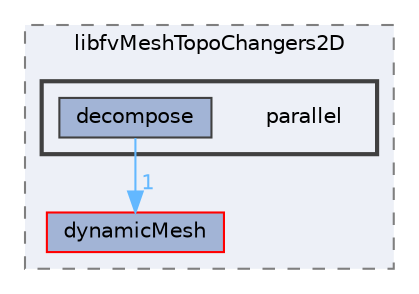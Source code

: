 digraph "libfvMeshTopoChangers/libfvMeshTopoChangers2D/parallel"
{
 // LATEX_PDF_SIZE
  bgcolor="transparent";
  edge [fontname=Helvetica,fontsize=10,labelfontname=Helvetica,labelfontsize=10];
  node [fontname=Helvetica,fontsize=10,shape=box,height=0.2,width=0.4];
  compound=true
  subgraph clusterdir_e70a7755e150c593f186c0e66e788d45 {
    graph [ bgcolor="#edf0f7", pencolor="grey50", label="libfvMeshTopoChangers2D", fontname=Helvetica,fontsize=10 style="filled,dashed", URL="dir_e70a7755e150c593f186c0e66e788d45.html",tooltip=""]
  dir_ecf1541ac8efda98a1627dfa66d804ed [label="dynamicMesh", fillcolor="#a2b4d6", color="red", style="filled", URL="dir_ecf1541ac8efda98a1627dfa66d804ed.html",tooltip=""];
  subgraph clusterdir_5ac58ad6b3acef8da942c7492818538b {
    graph [ bgcolor="#edf0f7", pencolor="grey25", label="", fontname=Helvetica,fontsize=10 style="filled,bold", URL="dir_5ac58ad6b3acef8da942c7492818538b.html",tooltip=""]
    dir_5ac58ad6b3acef8da942c7492818538b [shape=plaintext, label="parallel"];
  dir_8a054792aeb1ae98f4f51d84a3bbc99d [label="decompose", fillcolor="#a2b4d6", color="grey25", style="filled", URL="dir_8a054792aeb1ae98f4f51d84a3bbc99d.html",tooltip=""];
  }
  }
  dir_8a054792aeb1ae98f4f51d84a3bbc99d->dir_ecf1541ac8efda98a1627dfa66d804ed [headlabel="1", labeldistance=1.5 headhref="dir_000001_000008.html" href="dir_000001_000008.html" color="steelblue1" fontcolor="steelblue1"];
}
